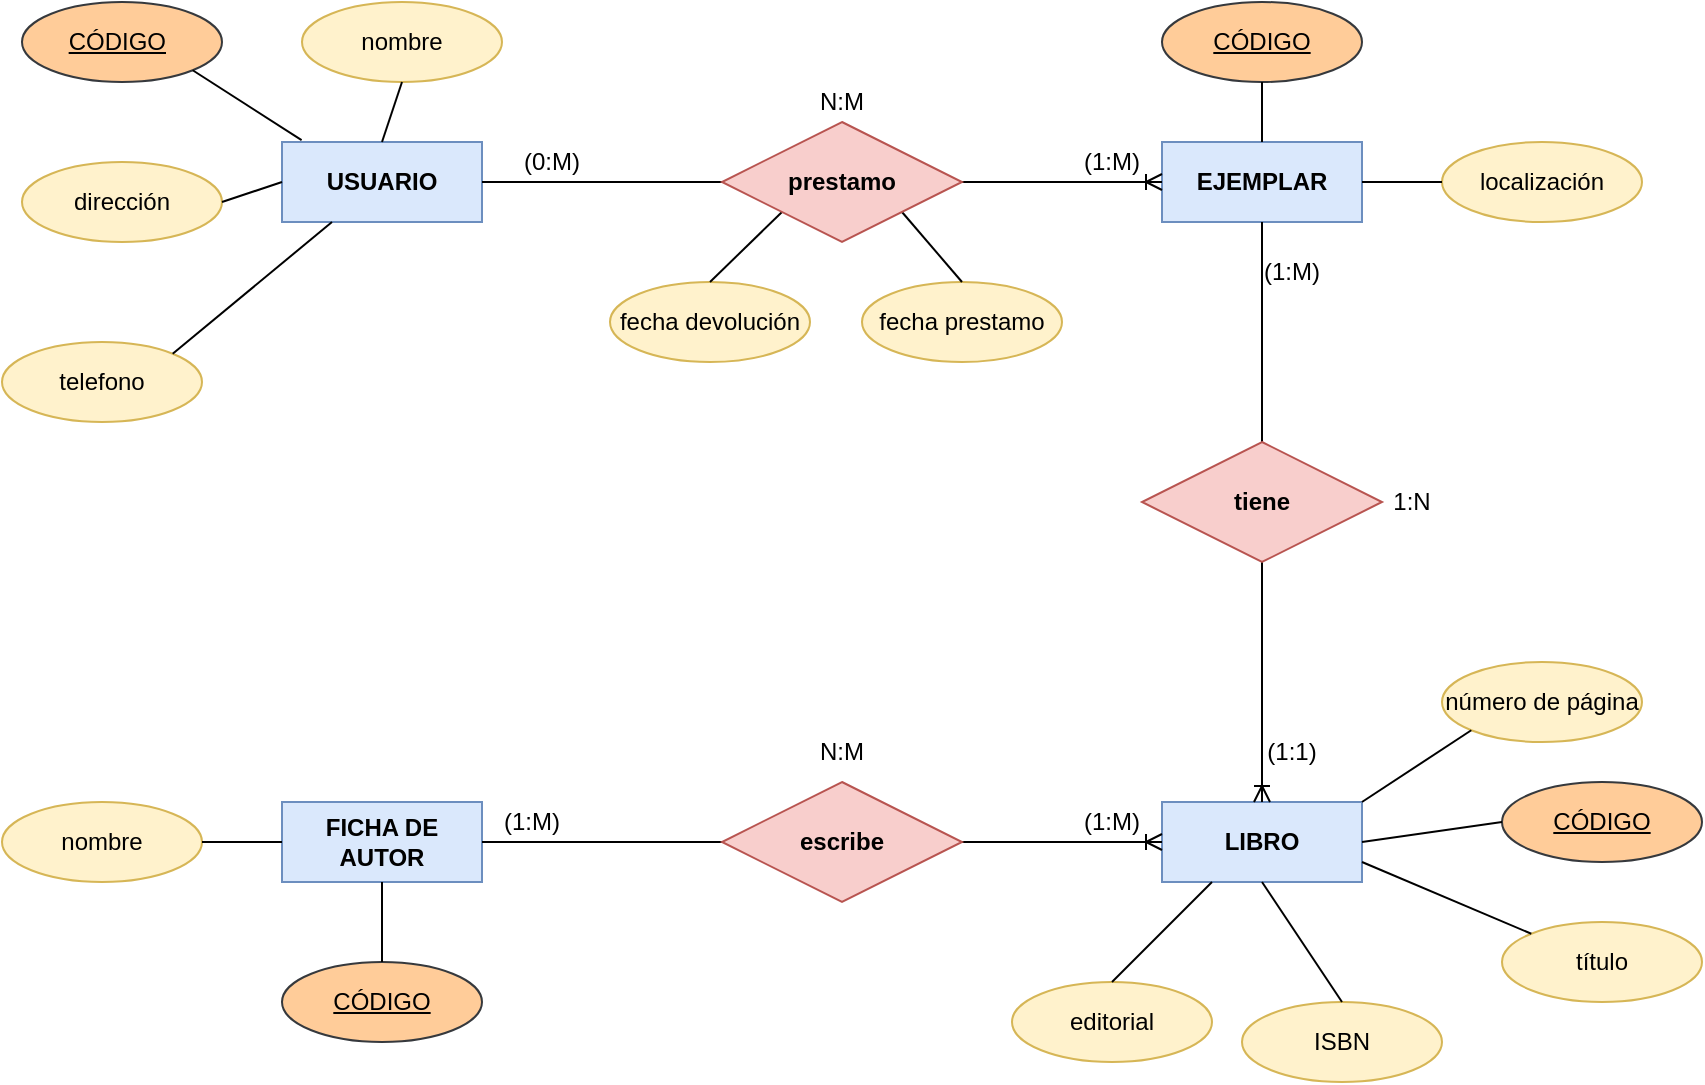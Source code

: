 <mxfile version="24.7.8">
  <diagram name="Página-1" id="bDteoEFyiq10AGJLDZG2">
    <mxGraphModel dx="1098" dy="828" grid="1" gridSize="10" guides="1" tooltips="1" connect="1" arrows="1" fold="1" page="1" pageScale="1" pageWidth="827" pageHeight="1169" math="0" shadow="0">
      <root>
        <mxCell id="0" />
        <mxCell id="1" parent="0" />
        <mxCell id="DMHnoO8Mfzrjn7z-Phi5-48" value="USUARIO" style="whiteSpace=wrap;html=1;align=center;fillColor=#dae8fc;strokeColor=#6c8ebf;fontStyle=1" parent="1" vertex="1">
          <mxGeometry x="150" y="100" width="100" height="40" as="geometry" />
        </mxCell>
        <mxCell id="DMHnoO8Mfzrjn7z-Phi5-50" value="FICHA DE AUTOR" style="whiteSpace=wrap;html=1;align=center;fontStyle=1;fillColor=#dae8fc;strokeColor=#6c8ebf;" parent="1" vertex="1">
          <mxGeometry x="150" y="430" width="100" height="40" as="geometry" />
        </mxCell>
        <mxCell id="DMHnoO8Mfzrjn7z-Phi5-51" value="EJEMPLAR" style="whiteSpace=wrap;html=1;align=center;fillColor=#dae8fc;strokeColor=#6c8ebf;fontStyle=1" parent="1" vertex="1">
          <mxGeometry x="590" y="100" width="100" height="40" as="geometry" />
        </mxCell>
        <mxCell id="DMHnoO8Mfzrjn7z-Phi5-52" value="LIBRO" style="whiteSpace=wrap;html=1;align=center;fontStyle=1;fillColor=#dae8fc;strokeColor=#6c8ebf;" parent="1" vertex="1">
          <mxGeometry x="590" y="430" width="100" height="40" as="geometry" />
        </mxCell>
        <mxCell id="DMHnoO8Mfzrjn7z-Phi5-53" value="CÓDIGO&lt;span style=&quot;white-space: pre;&quot;&gt;&#x9;&lt;/span&gt;" style="ellipse;whiteSpace=wrap;html=1;align=center;fontStyle=4;fillColor=#ffcc99;strokeColor=#36393d;" parent="1" vertex="1">
          <mxGeometry x="20" y="30" width="100" height="40" as="geometry" />
        </mxCell>
        <mxCell id="DMHnoO8Mfzrjn7z-Phi5-54" value="telefono" style="ellipse;whiteSpace=wrap;html=1;align=center;fillColor=#fff2cc;strokeColor=#d6b656;" parent="1" vertex="1">
          <mxGeometry x="10" y="200" width="100" height="40" as="geometry" />
        </mxCell>
        <mxCell id="DMHnoO8Mfzrjn7z-Phi5-55" value="dirección" style="ellipse;whiteSpace=wrap;html=1;align=center;fillColor=#fff2cc;strokeColor=#d6b656;" parent="1" vertex="1">
          <mxGeometry x="20" y="110" width="100" height="40" as="geometry" />
        </mxCell>
        <mxCell id="DMHnoO8Mfzrjn7z-Phi5-56" value="nombre" style="ellipse;whiteSpace=wrap;html=1;align=center;fillColor=#fff2cc;strokeColor=#d6b656;" parent="1" vertex="1">
          <mxGeometry x="160" y="30" width="100" height="40" as="geometry" />
        </mxCell>
        <mxCell id="DMHnoO8Mfzrjn7z-Phi5-57" value="localización" style="ellipse;whiteSpace=wrap;html=1;align=center;fillColor=#fff2cc;strokeColor=#d6b656;" parent="1" vertex="1">
          <mxGeometry x="730" y="100" width="100" height="40" as="geometry" />
        </mxCell>
        <mxCell id="DMHnoO8Mfzrjn7z-Phi5-58" value="CÓDIGO" style="ellipse;whiteSpace=wrap;html=1;align=center;fontStyle=4;fillColor=#ffcc99;strokeColor=#36393d;" parent="1" vertex="1">
          <mxGeometry x="590" y="30" width="100" height="40" as="geometry" />
        </mxCell>
        <mxCell id="DMHnoO8Mfzrjn7z-Phi5-59" value="CÓDIGO" style="ellipse;whiteSpace=wrap;html=1;align=center;fontStyle=4;fillColor=#ffcc99;strokeColor=#36393d;" parent="1" vertex="1">
          <mxGeometry x="760" y="420" width="100" height="40" as="geometry" />
        </mxCell>
        <mxCell id="DMHnoO8Mfzrjn7z-Phi5-60" value="título" style="ellipse;whiteSpace=wrap;html=1;align=center;fillColor=#fff2cc;strokeColor=#d6b656;" parent="1" vertex="1">
          <mxGeometry x="760" y="490" width="100" height="40" as="geometry" />
        </mxCell>
        <mxCell id="DMHnoO8Mfzrjn7z-Phi5-61" value="editorial" style="ellipse;whiteSpace=wrap;html=1;align=center;fillColor=#fff2cc;strokeColor=#d6b656;" parent="1" vertex="1">
          <mxGeometry x="515" y="520" width="100" height="40" as="geometry" />
        </mxCell>
        <mxCell id="DMHnoO8Mfzrjn7z-Phi5-62" value="ISBN" style="ellipse;whiteSpace=wrap;html=1;align=center;fillColor=#fff2cc;strokeColor=#d6b656;" parent="1" vertex="1">
          <mxGeometry x="630" y="530" width="100" height="40" as="geometry" />
        </mxCell>
        <mxCell id="DMHnoO8Mfzrjn7z-Phi5-63" value="CÓDIGO" style="ellipse;whiteSpace=wrap;html=1;align=center;fontStyle=4;fillColor=#ffcc99;strokeColor=#36393d;" parent="1" vertex="1">
          <mxGeometry x="150" y="510" width="100" height="40" as="geometry" />
        </mxCell>
        <mxCell id="DMHnoO8Mfzrjn7z-Phi5-64" value="nombre" style="ellipse;whiteSpace=wrap;html=1;align=center;fillColor=#fff2cc;strokeColor=#d6b656;" parent="1" vertex="1">
          <mxGeometry x="10" y="430" width="100" height="40" as="geometry" />
        </mxCell>
        <mxCell id="DMHnoO8Mfzrjn7z-Phi5-65" value="" style="endArrow=none;html=1;rounded=0;exitX=1;exitY=1;exitDx=0;exitDy=0;entryX=0.098;entryY=-0.024;entryDx=0;entryDy=0;entryPerimeter=0;" parent="1" source="DMHnoO8Mfzrjn7z-Phi5-53" target="DMHnoO8Mfzrjn7z-Phi5-48" edge="1">
          <mxGeometry relative="1" as="geometry">
            <mxPoint x="330" y="330" as="sourcePoint" />
            <mxPoint x="160" y="100" as="targetPoint" />
          </mxGeometry>
        </mxCell>
        <mxCell id="DMHnoO8Mfzrjn7z-Phi5-66" value="" style="endArrow=none;html=1;rounded=0;exitX=0.5;exitY=0;exitDx=0;exitDy=0;entryX=0.5;entryY=1;entryDx=0;entryDy=0;" parent="1" source="DMHnoO8Mfzrjn7z-Phi5-48" target="DMHnoO8Mfzrjn7z-Phi5-56" edge="1">
          <mxGeometry relative="1" as="geometry">
            <mxPoint x="115" y="74" as="sourcePoint" />
            <mxPoint x="170" y="109" as="targetPoint" />
          </mxGeometry>
        </mxCell>
        <mxCell id="DMHnoO8Mfzrjn7z-Phi5-67" value="" style="endArrow=none;html=1;rounded=0;exitX=1;exitY=0.5;exitDx=0;exitDy=0;entryX=0;entryY=0.5;entryDx=0;entryDy=0;" parent="1" source="DMHnoO8Mfzrjn7z-Phi5-55" target="DMHnoO8Mfzrjn7z-Phi5-48" edge="1">
          <mxGeometry relative="1" as="geometry">
            <mxPoint x="125" y="84" as="sourcePoint" />
            <mxPoint x="180" y="119" as="targetPoint" />
          </mxGeometry>
        </mxCell>
        <mxCell id="DMHnoO8Mfzrjn7z-Phi5-68" value="" style="endArrow=none;html=1;rounded=0;exitX=1;exitY=0;exitDx=0;exitDy=0;entryX=0.25;entryY=1;entryDx=0;entryDy=0;" parent="1" source="DMHnoO8Mfzrjn7z-Phi5-54" target="DMHnoO8Mfzrjn7z-Phi5-48" edge="1">
          <mxGeometry relative="1" as="geometry">
            <mxPoint x="135" y="94" as="sourcePoint" />
            <mxPoint x="190" y="129" as="targetPoint" />
          </mxGeometry>
        </mxCell>
        <mxCell id="DMHnoO8Mfzrjn7z-Phi5-69" value="" style="endArrow=none;html=1;rounded=0;exitX=0.5;exitY=1;exitDx=0;exitDy=0;entryX=0.5;entryY=0;entryDx=0;entryDy=0;" parent="1" source="DMHnoO8Mfzrjn7z-Phi5-58" target="DMHnoO8Mfzrjn7z-Phi5-51" edge="1">
          <mxGeometry relative="1" as="geometry">
            <mxPoint x="205" y="104" as="sourcePoint" />
            <mxPoint x="260" y="139" as="targetPoint" />
          </mxGeometry>
        </mxCell>
        <mxCell id="DMHnoO8Mfzrjn7z-Phi5-70" value="" style="endArrow=none;html=1;rounded=0;exitX=1;exitY=0.5;exitDx=0;exitDy=0;entryX=0;entryY=0.5;entryDx=0;entryDy=0;" parent="1" source="DMHnoO8Mfzrjn7z-Phi5-51" target="DMHnoO8Mfzrjn7z-Phi5-57" edge="1">
          <mxGeometry relative="1" as="geometry">
            <mxPoint x="215" y="114" as="sourcePoint" />
            <mxPoint x="270" y="149" as="targetPoint" />
          </mxGeometry>
        </mxCell>
        <mxCell id="DMHnoO8Mfzrjn7z-Phi5-71" value="" style="endArrow=none;html=1;rounded=0;exitX=0;exitY=0.5;exitDx=0;exitDy=0;entryX=1;entryY=0.5;entryDx=0;entryDy=0;" parent="1" source="DMHnoO8Mfzrjn7z-Phi5-50" target="DMHnoO8Mfzrjn7z-Phi5-64" edge="1">
          <mxGeometry relative="1" as="geometry">
            <mxPoint x="205" y="190" as="sourcePoint" />
            <mxPoint x="245" y="190" as="targetPoint" />
          </mxGeometry>
        </mxCell>
        <mxCell id="DMHnoO8Mfzrjn7z-Phi5-72" value="" style="endArrow=none;html=1;rounded=0;exitX=0.5;exitY=1;exitDx=0;exitDy=0;entryX=0.5;entryY=0;entryDx=0;entryDy=0;" parent="1" source="DMHnoO8Mfzrjn7z-Phi5-50" target="DMHnoO8Mfzrjn7z-Phi5-63" edge="1">
          <mxGeometry relative="1" as="geometry">
            <mxPoint x="205" y="470" as="sourcePoint" />
            <mxPoint x="245" y="490" as="targetPoint" />
          </mxGeometry>
        </mxCell>
        <mxCell id="DMHnoO8Mfzrjn7z-Phi5-73" value="" style="endArrow=none;html=1;rounded=0;exitX=0.5;exitY=1;exitDx=0;exitDy=0;entryX=0.5;entryY=0;entryDx=0;entryDy=0;" parent="1" source="DMHnoO8Mfzrjn7z-Phi5-52" target="DMHnoO8Mfzrjn7z-Phi5-62" edge="1">
          <mxGeometry relative="1" as="geometry">
            <mxPoint x="1040" y="480" as="sourcePoint" />
            <mxPoint x="1030" y="530" as="targetPoint" />
          </mxGeometry>
        </mxCell>
        <mxCell id="DMHnoO8Mfzrjn7z-Phi5-74" value="" style="endArrow=none;html=1;rounded=0;exitX=1;exitY=0.5;exitDx=0;exitDy=0;entryX=0;entryY=0.5;entryDx=0;entryDy=0;" parent="1" source="DMHnoO8Mfzrjn7z-Phi5-52" target="DMHnoO8Mfzrjn7z-Phi5-59" edge="1">
          <mxGeometry relative="1" as="geometry">
            <mxPoint x="660" y="480" as="sourcePoint" />
            <mxPoint x="690" y="540" as="targetPoint" />
          </mxGeometry>
        </mxCell>
        <mxCell id="DMHnoO8Mfzrjn7z-Phi5-75" value="" style="endArrow=none;html=1;rounded=0;exitX=1;exitY=0.75;exitDx=0;exitDy=0;entryX=0;entryY=0;entryDx=0;entryDy=0;" parent="1" source="DMHnoO8Mfzrjn7z-Phi5-52" target="DMHnoO8Mfzrjn7z-Phi5-60" edge="1">
          <mxGeometry relative="1" as="geometry">
            <mxPoint x="610" y="450" as="sourcePoint" />
            <mxPoint x="565" y="424" as="targetPoint" />
          </mxGeometry>
        </mxCell>
        <mxCell id="DMHnoO8Mfzrjn7z-Phi5-76" value="" style="endArrow=none;html=1;rounded=0;exitX=0.25;exitY=1;exitDx=0;exitDy=0;entryX=0.5;entryY=0;entryDx=0;entryDy=0;" parent="1" source="DMHnoO8Mfzrjn7z-Phi5-52" target="DMHnoO8Mfzrjn7z-Phi5-61" edge="1">
          <mxGeometry relative="1" as="geometry">
            <mxPoint x="610" y="470" as="sourcePoint" />
            <mxPoint x="585.146" y="515.774" as="targetPoint" />
          </mxGeometry>
        </mxCell>
        <mxCell id="DMHnoO8Mfzrjn7z-Phi5-78" value="1:N" style="fontColor=default;labelBackgroundColor=none;labelBorderColor=none;whiteSpace=wrap;html=1;gradientColor=none;fillColor=none;strokeColor=none;" parent="1" vertex="1">
          <mxGeometry x="700" y="270" width="30" height="20" as="geometry" />
        </mxCell>
        <mxCell id="DMHnoO8Mfzrjn7z-Phi5-79" value="(1:1)" style="fontColor=default;labelBackgroundColor=none;labelBorderColor=none;whiteSpace=wrap;html=1;gradientColor=none;fillColor=none;strokeColor=none;" parent="1" vertex="1">
          <mxGeometry x="640" y="390" width="30" height="30" as="geometry" />
        </mxCell>
        <mxCell id="DMHnoO8Mfzrjn7z-Phi5-83" value="&lt;div style=&quot;text-align: center;&quot;&gt;&lt;span style=&quot;text-align: start; background-color: initial;&quot;&gt;(1:M)&lt;/span&gt;&lt;span style=&quot;color: rgba(0, 0, 0, 0); font-family: monospace; font-size: 0px; text-align: start; text-wrap: nowrap; background-color: initial;&quot;&gt;odel%3E%3Croot%3E%3CmxCell%20id%3D%220%22%2F%3E%3CmxCell%20id%3D%221%22%20parent%3D%220%22%2F%3E%3CmxCell%20id%3D%222%22%20value%3D%22N%3AM%22%20style%3D%22fontColor%3Ddefault%3BlabelBackgroundColor%3Dnone%3BlabelBorderColor%3Dnone%3BwhiteSpace%3Dwrap%3Bhtml%3D1%3BgradientColor%3Dnone%3BfillColor%3Dnone%3BstrokeColor%3Dnone%3B%22%20vertex%3D%221%22%20parent%3D%221%22%3E%3CmxGeometry%20x%3D%22640%22%20y%3D%22240%22%20width%3D%2230%22%20height%3D%2220%22%20as%3D%22geometry%22%2F%3E%3C%2FmxCell%3E%3C%2Froot%3E%3C%2FmxGraphModel%3E&lt;/span&gt;&lt;/div&gt;" style="fontColor=default;labelBackgroundColor=none;labelBorderColor=none;whiteSpace=wrap;html=1;gradientColor=none;fillColor=none;strokeColor=none;" parent="1" vertex="1">
          <mxGeometry x="550" y="100" width="30" height="20" as="geometry" />
        </mxCell>
        <mxCell id="DMHnoO8Mfzrjn7z-Phi5-84" value="(0:M)" style="fontColor=default;labelBackgroundColor=none;labelBorderColor=none;whiteSpace=wrap;html=1;gradientColor=none;fillColor=none;strokeColor=none;" parent="1" vertex="1">
          <mxGeometry x="270" y="100" width="30" height="20" as="geometry" />
        </mxCell>
        <mxCell id="DMHnoO8Mfzrjn7z-Phi5-85" value="(1:M)" style="fontColor=default;labelBackgroundColor=none;labelBorderColor=none;whiteSpace=wrap;html=1;gradientColor=none;fillColor=none;strokeColor=none;" parent="1" vertex="1">
          <mxGeometry x="640" y="150" width="30" height="30" as="geometry" />
        </mxCell>
        <mxCell id="DMHnoO8Mfzrjn7z-Phi5-86" value="" style="fontSize=12;html=1;endArrow=ERoneToMany;rounded=0;exitX=1;exitY=0.5;exitDx=0;exitDy=0;entryX=0;entryY=0.5;entryDx=0;entryDy=0;" parent="1" source="DMHnoO8Mfzrjn7z-Phi5-50" target="DMHnoO8Mfzrjn7z-Phi5-52" edge="1">
          <mxGeometry width="100" height="100" relative="1" as="geometry">
            <mxPoint x="360" y="430" as="sourcePoint" />
            <mxPoint x="460" y="330" as="targetPoint" />
          </mxGeometry>
        </mxCell>
        <mxCell id="DMHnoO8Mfzrjn7z-Phi5-87" value="&lt;div style=&quot;text-align: center;&quot;&gt;&lt;span style=&quot;text-align: start; background-color: initial;&quot;&gt;(1:M)&lt;/span&gt;&lt;span style=&quot;color: rgba(0, 0, 0, 0); font-family: monospace; font-size: 0px; text-align: start; text-wrap: nowrap; background-color: initial;&quot;&gt;odel%3E%3Croot%3E%3CmxCell%20id%3D%220%22%2F%3E%3CmxCell%20id%3D%221%22%20parent%3D%220%22%2F%3E%3CmxCell%20id%3D%222%22%20value%3D%22N%3AM%22%20style%3D%22fontColor%3Ddefault%3BlabelBackgroundColor%3Dnone%3BlabelBorderColor%3Dnone%3BwhiteSpace%3Dwrap%3Bhtml%3D1%3BgradientColor%3Dnone%3BfillColor%3Dnone%3BstrokeColor%3Dnone%3B%22%20vertex%3D%221%22%20parent%3D%221%22%3E%3CmxGeometry%20x%3D%22640%22%20y%3D%22240%22%20width%3D%2230%22%20height%3D%2220%22%20as%3D%22geometry%22%2F%3E%3C%2FmxCell%3E%3C%2Froot%3E%3C%2FmxGraphModel%3E&lt;/span&gt;&lt;/div&gt;" style="fontColor=default;labelBackgroundColor=none;labelBorderColor=none;whiteSpace=wrap;html=1;gradientColor=none;fillColor=none;strokeColor=none;" parent="1" vertex="1">
          <mxGeometry x="260" y="430" width="30" height="20" as="geometry" />
        </mxCell>
        <mxCell id="DMHnoO8Mfzrjn7z-Phi5-92" value="número de página" style="ellipse;whiteSpace=wrap;html=1;align=center;fillColor=#fff2cc;strokeColor=#d6b656;" parent="1" vertex="1">
          <mxGeometry x="730" y="360" width="100" height="40" as="geometry" />
        </mxCell>
        <mxCell id="DMHnoO8Mfzrjn7z-Phi5-93" value="" style="endArrow=none;html=1;rounded=0;exitX=1;exitY=0;exitDx=0;exitDy=0;entryX=0;entryY=1;entryDx=0;entryDy=0;" parent="1" source="DMHnoO8Mfzrjn7z-Phi5-52" target="DMHnoO8Mfzrjn7z-Phi5-92" edge="1">
          <mxGeometry relative="1" as="geometry">
            <mxPoint x="700" y="460" as="sourcePoint" />
            <mxPoint x="770" y="450" as="targetPoint" />
          </mxGeometry>
        </mxCell>
        <mxCell id="DMHnoO8Mfzrjn7z-Phi5-94" value="escribe" style="shape=rhombus;perimeter=rhombusPerimeter;whiteSpace=wrap;html=1;align=center;fillColor=#f8cecc;strokeColor=#b85450;fontStyle=1" parent="1" vertex="1">
          <mxGeometry x="370" y="420" width="120" height="60" as="geometry" />
        </mxCell>
        <mxCell id="DMHnoO8Mfzrjn7z-Phi5-96" value="fecha devolución" style="ellipse;whiteSpace=wrap;html=1;align=center;fillColor=#fff2cc;strokeColor=#d6b656;" parent="1" vertex="1">
          <mxGeometry x="314" y="170" width="100" height="40" as="geometry" />
        </mxCell>
        <mxCell id="DMHnoO8Mfzrjn7z-Phi5-97" value="fecha prestamo" style="ellipse;whiteSpace=wrap;html=1;align=center;fillColor=#fff2cc;strokeColor=#d6b656;" parent="1" vertex="1">
          <mxGeometry x="440" y="170" width="100" height="40" as="geometry" />
        </mxCell>
        <mxCell id="DMHnoO8Mfzrjn7z-Phi5-98" value="" style="endArrow=none;html=1;rounded=0;exitX=0.5;exitY=0;exitDx=0;exitDy=0;entryX=0;entryY=1;entryDx=0;entryDy=0;" parent="1" source="DMHnoO8Mfzrjn7z-Phi5-96" target="DMHnoO8Mfzrjn7z-Phi5-81" edge="1">
          <mxGeometry relative="1" as="geometry">
            <mxPoint x="105" y="216" as="sourcePoint" />
            <mxPoint x="185" y="150" as="targetPoint" />
          </mxGeometry>
        </mxCell>
        <mxCell id="DMHnoO8Mfzrjn7z-Phi5-99" value="" style="endArrow=none;html=1;rounded=0;exitX=0.5;exitY=0;exitDx=0;exitDy=0;entryX=1;entryY=1;entryDx=0;entryDy=0;" parent="1" source="DMHnoO8Mfzrjn7z-Phi5-97" target="DMHnoO8Mfzrjn7z-Phi5-81" edge="1">
          <mxGeometry relative="1" as="geometry">
            <mxPoint x="374" y="180" as="sourcePoint" />
            <mxPoint x="410" y="145" as="targetPoint" />
          </mxGeometry>
        </mxCell>
        <mxCell id="DMHnoO8Mfzrjn7z-Phi5-100" value="N:M" style="fontColor=default;labelBackgroundColor=none;labelBorderColor=none;whiteSpace=wrap;html=1;gradientColor=none;fillColor=none;strokeColor=none;" parent="1" vertex="1">
          <mxGeometry x="415" y="70" width="30" height="20" as="geometry" />
        </mxCell>
        <mxCell id="DMHnoO8Mfzrjn7z-Phi5-101" value="&lt;div style=&quot;text-align: center;&quot;&gt;&lt;span style=&quot;text-align: start; background-color: initial;&quot;&gt;(1:M)&lt;/span&gt;&lt;span style=&quot;color: rgba(0, 0, 0, 0); font-family: monospace; font-size: 0px; text-align: start; text-wrap: nowrap; background-color: initial;&quot;&gt;odel%3E%3Croot%3E%3CmxCell%20id%3D%220%22%2F%3E%3CmxCell%20id%3D%221%22%20parent%3D%220%22%2F%3E%3CmxCell%20id%3D%222%22%20value%3D%22N%3AM%22%20style%3D%22fontColor%3Ddefault%3BlabelBackgroundColor%3Dnone%3BlabelBorderColor%3Dnone%3BwhiteSpace%3Dwrap%3Bhtml%3D1%3BgradientColor%3Dnone%3BfillColor%3Dnone%3BstrokeColor%3Dnone%3B%22%20vertex%3D%221%22%20parent%3D%221%22%3E%3CmxGeometry%20x%3D%22640%22%20y%3D%22240%22%20width%3D%2230%22%20height%3D%2220%22%20as%3D%22geometry%22%2F%3E%3C%2FmxCell%3E%3C%2Froot%3E%3C%2FmxGraphModel%3E&lt;/span&gt;&lt;/div&gt;" style="fontColor=default;labelBackgroundColor=none;labelBorderColor=none;whiteSpace=wrap;html=1;gradientColor=none;fillColor=none;strokeColor=none;" parent="1" vertex="1">
          <mxGeometry x="550" y="430" width="30" height="20" as="geometry" />
        </mxCell>
        <mxCell id="DMHnoO8Mfzrjn7z-Phi5-103" value="N:M" style="fontColor=default;labelBackgroundColor=none;labelBorderColor=none;whiteSpace=wrap;html=1;gradientColor=none;fillColor=none;strokeColor=none;" parent="1" vertex="1">
          <mxGeometry x="415" y="395" width="30" height="20" as="geometry" />
        </mxCell>
        <mxCell id="DMHnoO8Mfzrjn7z-Phi5-104" value="" style="fontSize=12;html=1;endArrow=ERoneToMany;rounded=0;exitX=0.5;exitY=1;exitDx=0;exitDy=0;entryX=0.5;entryY=0;entryDx=0;entryDy=0;" parent="1" source="DMHnoO8Mfzrjn7z-Phi5-51" target="DMHnoO8Mfzrjn7z-Phi5-52" edge="1">
          <mxGeometry width="100" height="100" relative="1" as="geometry">
            <mxPoint x="350" y="430" as="sourcePoint" />
            <mxPoint x="720" y="340" as="targetPoint" />
          </mxGeometry>
        </mxCell>
        <mxCell id="DMHnoO8Mfzrjn7z-Phi5-77" value="tiene" style="shape=rhombus;perimeter=rhombusPerimeter;whiteSpace=wrap;html=1;align=center;fillColor=#f8cecc;strokeColor=#b85450;fontStyle=1" parent="1" vertex="1">
          <mxGeometry x="580" y="250" width="120" height="60" as="geometry" />
        </mxCell>
        <mxCell id="DMHnoO8Mfzrjn7z-Phi5-105" value="" style="fontSize=12;html=1;endArrow=ERoneToMany;rounded=0;entryX=0;entryY=0.5;entryDx=0;entryDy=0;exitX=1;exitY=0.5;exitDx=0;exitDy=0;" parent="1" source="DMHnoO8Mfzrjn7z-Phi5-48" target="DMHnoO8Mfzrjn7z-Phi5-51" edge="1">
          <mxGeometry width="100" height="100" relative="1" as="geometry">
            <mxPoint x="350" y="260" as="sourcePoint" />
            <mxPoint x="450" y="160" as="targetPoint" />
          </mxGeometry>
        </mxCell>
        <mxCell id="DMHnoO8Mfzrjn7z-Phi5-81" value="prestamo" style="shape=rhombus;perimeter=rhombusPerimeter;whiteSpace=wrap;html=1;align=center;fontStyle=1;fillColor=#f8cecc;strokeColor=#b85450;" parent="1" vertex="1">
          <mxGeometry x="370" y="90" width="120" height="60" as="geometry" />
        </mxCell>
      </root>
    </mxGraphModel>
  </diagram>
</mxfile>
